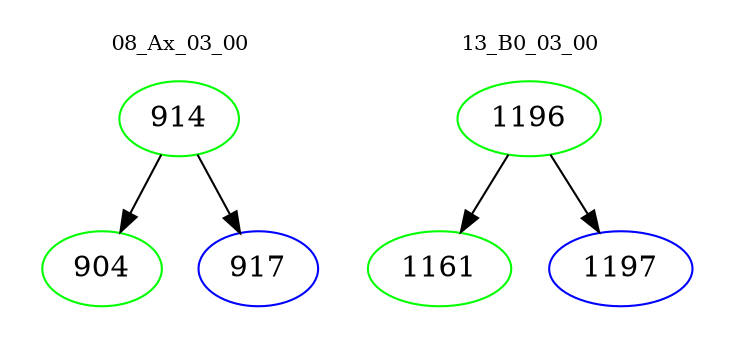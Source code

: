 digraph{
subgraph cluster_0 {
color = white
label = "08_Ax_03_00";
fontsize=10;
T0_914 [label="914", color="green"]
T0_914 -> T0_904 [color="black"]
T0_904 [label="904", color="green"]
T0_914 -> T0_917 [color="black"]
T0_917 [label="917", color="blue"]
}
subgraph cluster_1 {
color = white
label = "13_B0_03_00";
fontsize=10;
T1_1196 [label="1196", color="green"]
T1_1196 -> T1_1161 [color="black"]
T1_1161 [label="1161", color="green"]
T1_1196 -> T1_1197 [color="black"]
T1_1197 [label="1197", color="blue"]
}
}
